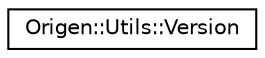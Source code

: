 digraph "Graphical Class Hierarchy"
{
  edge [fontname="Helvetica",fontsize="10",labelfontname="Helvetica",labelfontsize="10"];
  node [fontname="Helvetica",fontsize="10",shape=record];
  rankdir="LR";
  Node1 [label="Origen::Utils::Version",height=0.2,width=0.4,color="black", fillcolor="white", style="filled",URL="$class_origen_1_1_utils_1_1_version.html"];
}
